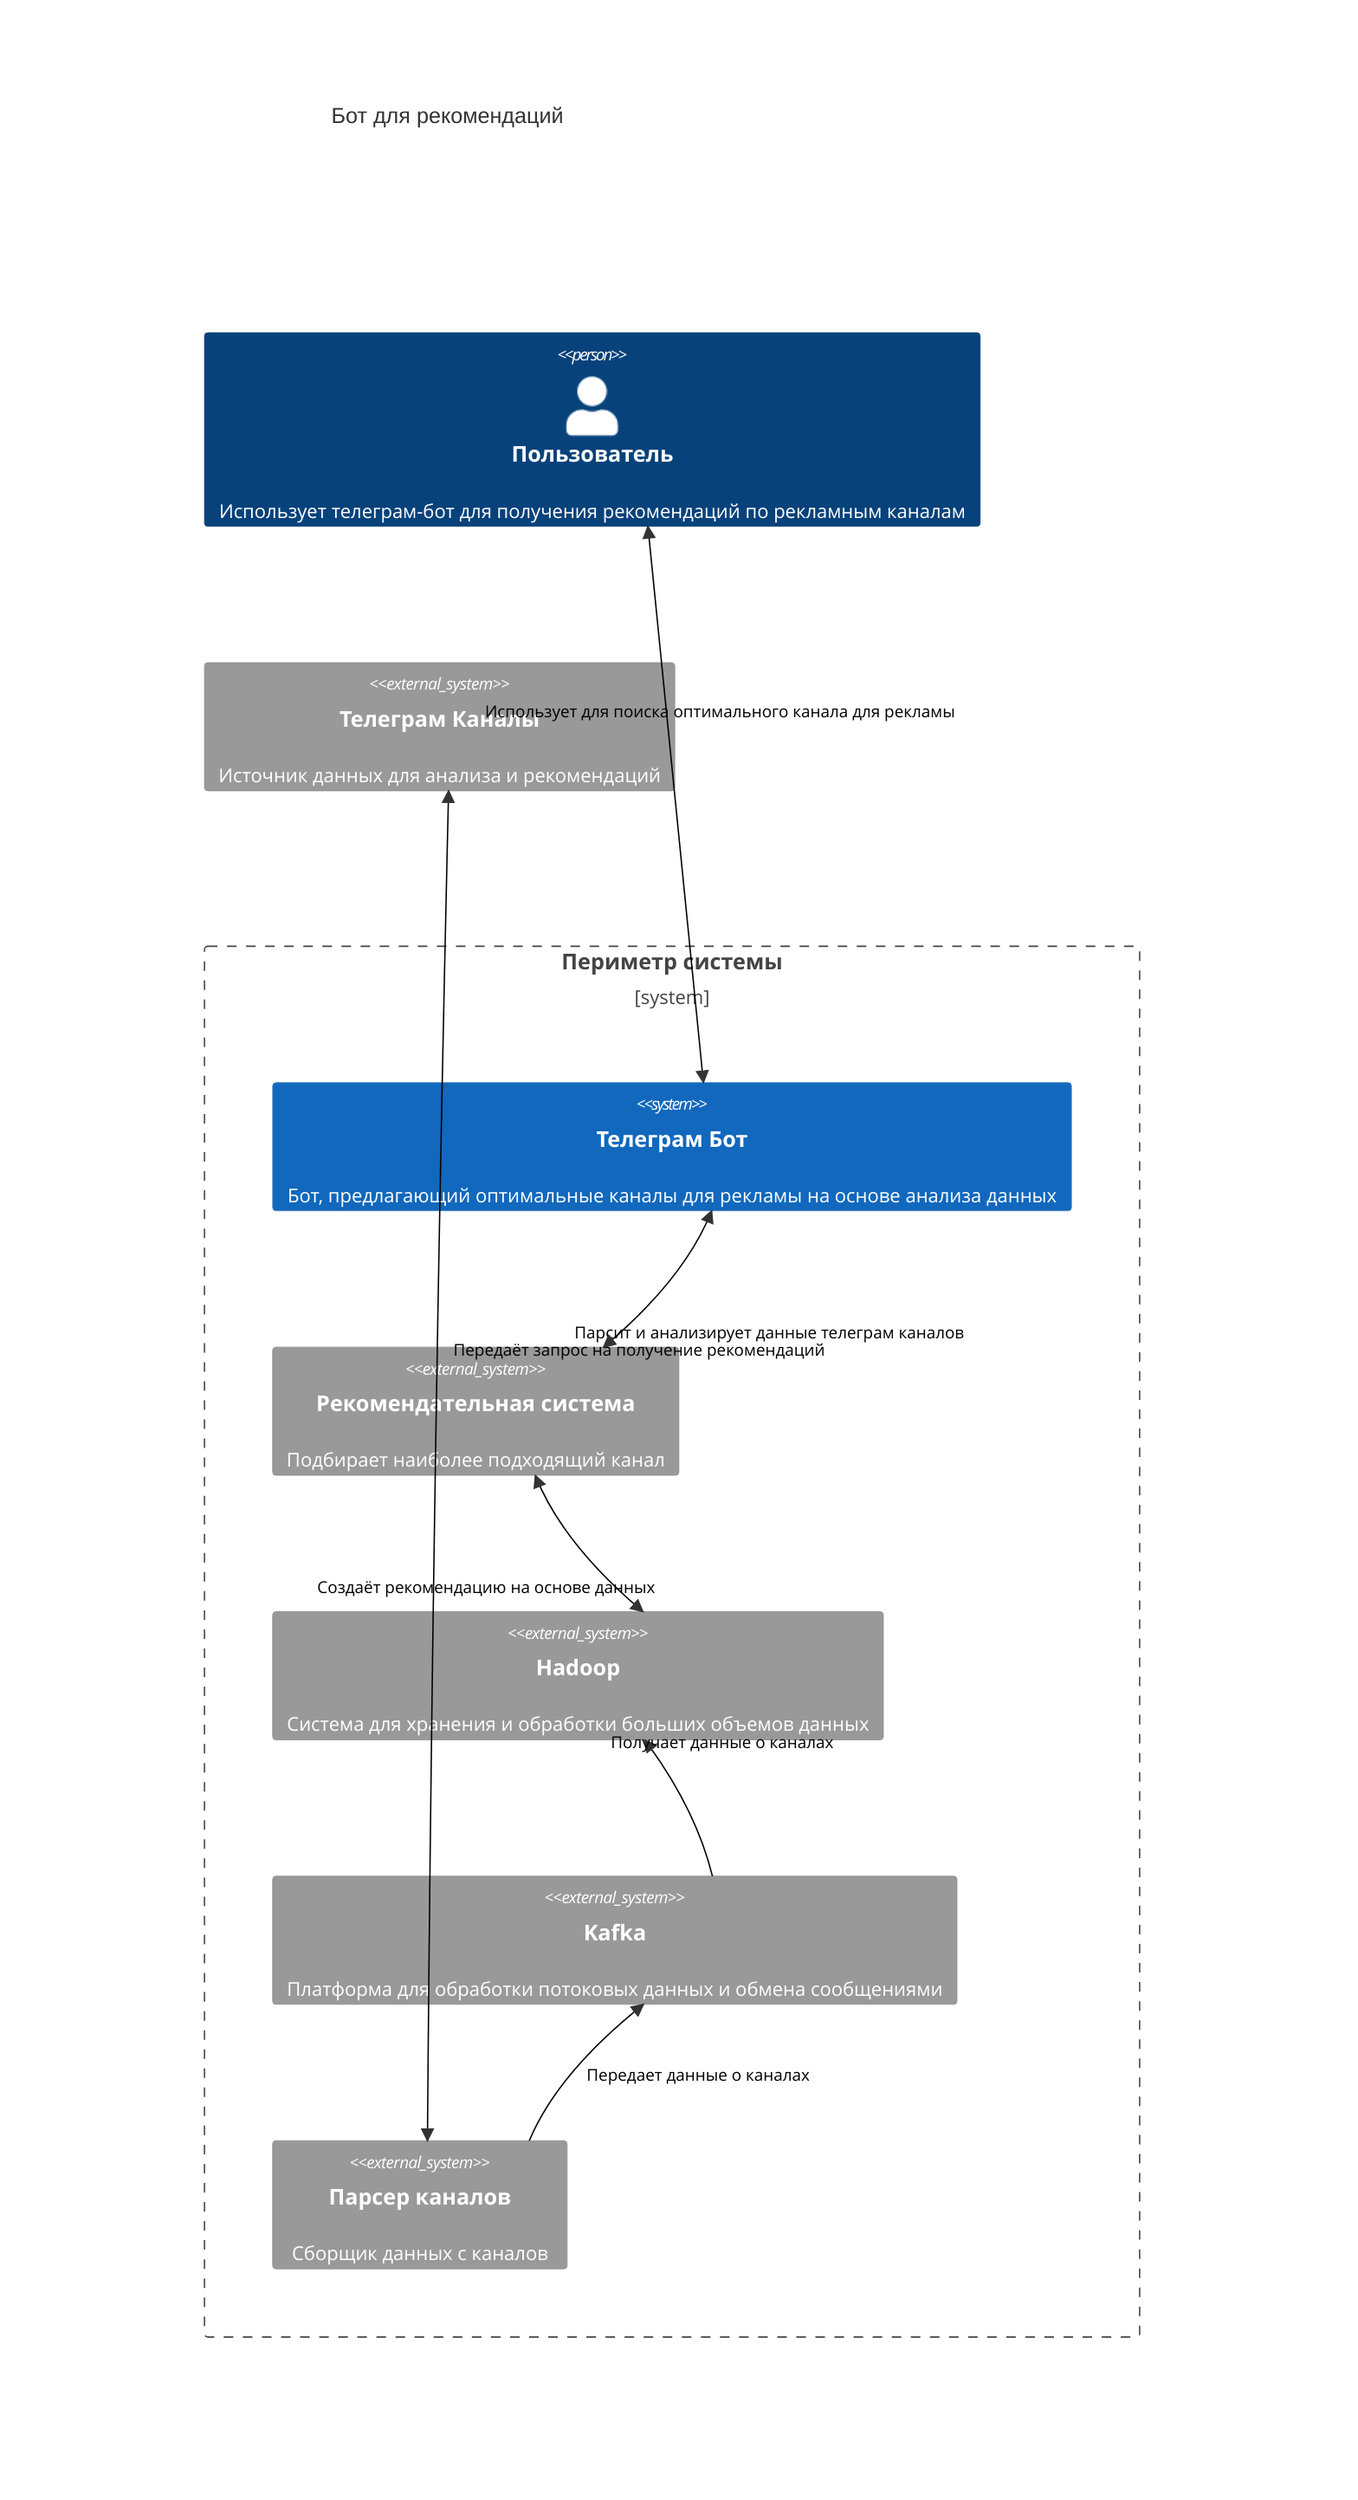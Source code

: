 C4Context
    accTitle: Бот для рекомендаций
    accDescr: Containers
    Person(user, "Пользователь", "Использует телеграм-бот для получения рекомендаций по рекламным каналам")
    Boundary(b1, "Периметр системы") {
        System(tg_bot, "Телеграм Бот", "Бот, предлагающий оптимальные каналы для рекламы на основе анализа данных")        
        System_Ext(RecSys, "Рекомендательная система", "Подбирает наиболее подходящий канал")

        System_Ext(hadoop, "Hadoop", "Система для хранения и обработки больших объемов данных")

        System_Ext(kafka, "Kafka", "Платформа для обработки потоковых данных и обмена сообщениями")
        System_Ext(parser, "Парсер каналов", "Сборщик данных с каналов")

    }

    System_Ext(tg_channels, "Телеграм Каналы", "Источник данных для анализа и рекомендаций")

    BiRel(user, tg_bot, "Использует для поиска оптимального канала для рекламы")
    BiRel(parser, tg_channels, "Парсит и анализирует данные телеграм каналов")
    Rel(kafka, hadoop, "Получает данные о каналах")
    Rel(parser, kafka, "Передает данные о каналах")
    BiRel(RecSys, hadoop, "Создаёт рекомендацию на основе данных")
    BiRel(tg_bot, RecSys, "Передаёт запрос на получение рекомендаций")
    UpdateRelStyle(user, tg_bot, $textColor="Black", $lineColor="black", $offsetX="-140", $offsetY="-70")
    UpdateRelStyle(parser, tg_channels, $textColor="Black", $lineColor="black", $offsetX="100", $offsetY="-100")
    UpdateRelStyle(kafka, hadoop, $textColor="Black", $lineColor="black", $offsetX="-50", $offsetY="-50")
    UpdateRelStyle(parser, kafka, $textColor="Black", $lineColor="black", $offsetX="0", $offsetY="0")
    UpdateRelStyle(RecSys, hadoop, $textColor="Black", $lineColor="black", $offsetX="-200", $offsetY="30")
    UpdateRelStyle(tg_bot, RecSys, $textColor="Black", $lineColor="black", $offsetX="-150", $offsetY="50")